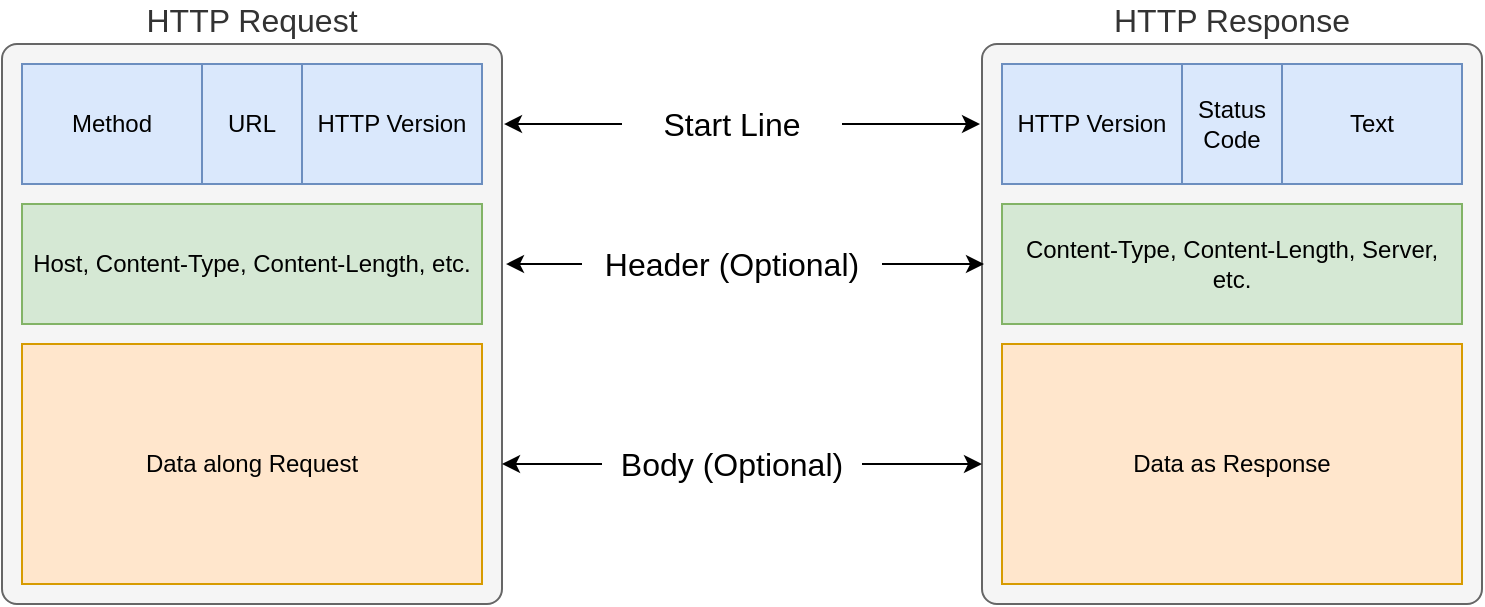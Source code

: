 <mxfile>
    <diagram id="HXpdNJQg9ysMq019GFWE" name="Page-1">
        <mxGraphModel dx="832" dy="467" grid="0" gridSize="10" guides="1" tooltips="1" connect="1" arrows="1" fold="1" page="0" pageScale="1" pageWidth="850" pageHeight="1100" math="0" shadow="0">
            <root>
                <mxCell id="0"/>
                <mxCell id="1" parent="0"/>
                <mxCell id="2" value="HTTP Request" style="whiteSpace=wrap;html=1;rounded=1;arcSize=3;fillColor=#f5f5f5;strokeColor=#666666;fontColor=#333333;labelPosition=center;verticalLabelPosition=top;align=center;verticalAlign=bottom;fontSize=16;" vertex="1" parent="1">
                    <mxGeometry x="240" y="40" width="250" height="280" as="geometry"/>
                </mxCell>
                <mxCell id="3" value="" style="whiteSpace=wrap;html=1;rounded=0;arcSize=7;fillColor=#dae8fc;strokeColor=#6c8ebf;" vertex="1" parent="1">
                    <mxGeometry x="250" y="50" width="230" height="60" as="geometry"/>
                </mxCell>
                <mxCell id="4" value="Host, Content-Type, Content-Length, etc." style="whiteSpace=wrap;html=1;rounded=0;arcSize=7;fillColor=#d5e8d4;strokeColor=#82b366;" vertex="1" parent="1">
                    <mxGeometry x="250" y="120" width="230" height="60" as="geometry"/>
                </mxCell>
                <mxCell id="5" value="Data along Request" style="whiteSpace=wrap;html=1;rounded=0;arcSize=7;fillColor=#ffe6cc;strokeColor=#d79b00;" vertex="1" parent="1">
                    <mxGeometry x="250" y="190" width="230" height="120" as="geometry"/>
                </mxCell>
                <mxCell id="6" value="Method" style="whiteSpace=wrap;html=1;rounded=0;arcSize=7;fillColor=#dae8fc;strokeColor=#6c8ebf;" vertex="1" parent="1">
                    <mxGeometry x="250" y="50" width="90" height="60" as="geometry"/>
                </mxCell>
                <mxCell id="7" value="URL" style="whiteSpace=wrap;html=1;rounded=0;arcSize=7;fillColor=#dae8fc;strokeColor=#6c8ebf;" vertex="1" parent="1">
                    <mxGeometry x="340" y="50" width="50" height="60" as="geometry"/>
                </mxCell>
                <mxCell id="8" value="HTTP Version" style="whiteSpace=wrap;html=1;rounded=0;arcSize=7;fillColor=#dae8fc;strokeColor=#6c8ebf;" vertex="1" parent="1">
                    <mxGeometry x="390" y="50" width="90" height="60" as="geometry"/>
                </mxCell>
                <mxCell id="9" value="HTTP Response" style="whiteSpace=wrap;html=1;rounded=1;arcSize=3;fillColor=#f5f5f5;strokeColor=#666666;fontColor=#333333;labelPosition=center;verticalLabelPosition=top;align=center;verticalAlign=bottom;fontSize=16;" vertex="1" parent="1">
                    <mxGeometry x="730" y="40" width="250" height="280" as="geometry"/>
                </mxCell>
                <mxCell id="10" value="" style="whiteSpace=wrap;html=1;rounded=0;arcSize=7;fillColor=#dae8fc;strokeColor=#6c8ebf;" vertex="1" parent="1">
                    <mxGeometry x="740" y="50" width="230" height="60" as="geometry"/>
                </mxCell>
                <mxCell id="11" value="Content-Type, Content-Length, Server, etc." style="whiteSpace=wrap;html=1;rounded=0;arcSize=7;fillColor=#d5e8d4;strokeColor=#82b366;" vertex="1" parent="1">
                    <mxGeometry x="740" y="120" width="230" height="60" as="geometry"/>
                </mxCell>
                <mxCell id="12" value="Data as Response" style="whiteSpace=wrap;html=1;rounded=0;arcSize=7;fillColor=#ffe6cc;strokeColor=#d79b00;" vertex="1" parent="1">
                    <mxGeometry x="740" y="190" width="230" height="120" as="geometry"/>
                </mxCell>
                <mxCell id="13" value="HTTP Version" style="whiteSpace=wrap;html=1;rounded=0;arcSize=7;fillColor=#dae8fc;strokeColor=#6c8ebf;" vertex="1" parent="1">
                    <mxGeometry x="740" y="50" width="90" height="60" as="geometry"/>
                </mxCell>
                <mxCell id="14" value="Status&lt;br&gt;Code" style="whiteSpace=wrap;html=1;rounded=0;arcSize=7;fillColor=#dae8fc;strokeColor=#6c8ebf;" vertex="1" parent="1">
                    <mxGeometry x="830" y="50" width="50" height="60" as="geometry"/>
                </mxCell>
                <mxCell id="15" value="Text" style="whiteSpace=wrap;html=1;rounded=0;arcSize=7;fillColor=#dae8fc;strokeColor=#6c8ebf;" vertex="1" parent="1">
                    <mxGeometry x="880" y="50" width="90" height="60" as="geometry"/>
                </mxCell>
                <mxCell id="19" style="edgeStyle=none;html=1;entryX=-0.004;entryY=0.143;entryDx=0;entryDy=0;entryPerimeter=0;fontSize=16;" edge="1" parent="1" source="16" target="9">
                    <mxGeometry relative="1" as="geometry"/>
                </mxCell>
                <mxCell id="20" style="edgeStyle=none;html=1;entryX=1.004;entryY=0.143;entryDx=0;entryDy=0;entryPerimeter=0;fontSize=16;" edge="1" parent="1" source="16" target="2">
                    <mxGeometry relative="1" as="geometry"/>
                </mxCell>
                <mxCell id="16" value="Start Line" style="text;strokeColor=none;align=center;fillColor=none;html=1;verticalAlign=middle;whiteSpace=wrap;rounded=0;fontSize=16;" vertex="1" parent="1">
                    <mxGeometry x="550" y="65" width="110" height="30" as="geometry"/>
                </mxCell>
                <mxCell id="21" style="edgeStyle=none;html=1;entryX=0.004;entryY=0.393;entryDx=0;entryDy=0;entryPerimeter=0;fontSize=16;" edge="1" parent="1" source="17" target="9">
                    <mxGeometry relative="1" as="geometry"/>
                </mxCell>
                <mxCell id="22" style="edgeStyle=none;html=1;entryX=1.008;entryY=0.393;entryDx=0;entryDy=0;entryPerimeter=0;fontSize=16;" edge="1" parent="1" source="17" target="2">
                    <mxGeometry relative="1" as="geometry"/>
                </mxCell>
                <mxCell id="17" value="Header (Optional)" style="text;strokeColor=none;align=center;fillColor=none;html=1;verticalAlign=middle;whiteSpace=wrap;rounded=0;fontSize=16;" vertex="1" parent="1">
                    <mxGeometry x="530" y="135" width="150" height="30" as="geometry"/>
                </mxCell>
                <mxCell id="23" style="edgeStyle=none;html=1;entryX=0;entryY=0.75;entryDx=0;entryDy=0;fontSize=16;" edge="1" parent="1" source="18" target="9">
                    <mxGeometry relative="1" as="geometry"/>
                </mxCell>
                <mxCell id="24" style="edgeStyle=none;html=1;exitX=0;exitY=0.5;exitDx=0;exitDy=0;entryX=1;entryY=0.75;entryDx=0;entryDy=0;fontSize=16;" edge="1" parent="1" source="18" target="2">
                    <mxGeometry relative="1" as="geometry"/>
                </mxCell>
                <mxCell id="18" value="Body (Optional)" style="text;strokeColor=none;align=center;fillColor=none;html=1;verticalAlign=middle;whiteSpace=wrap;rounded=0;fontSize=16;" vertex="1" parent="1">
                    <mxGeometry x="540" y="235" width="130" height="30" as="geometry"/>
                </mxCell>
            </root>
        </mxGraphModel>
    </diagram>
</mxfile>